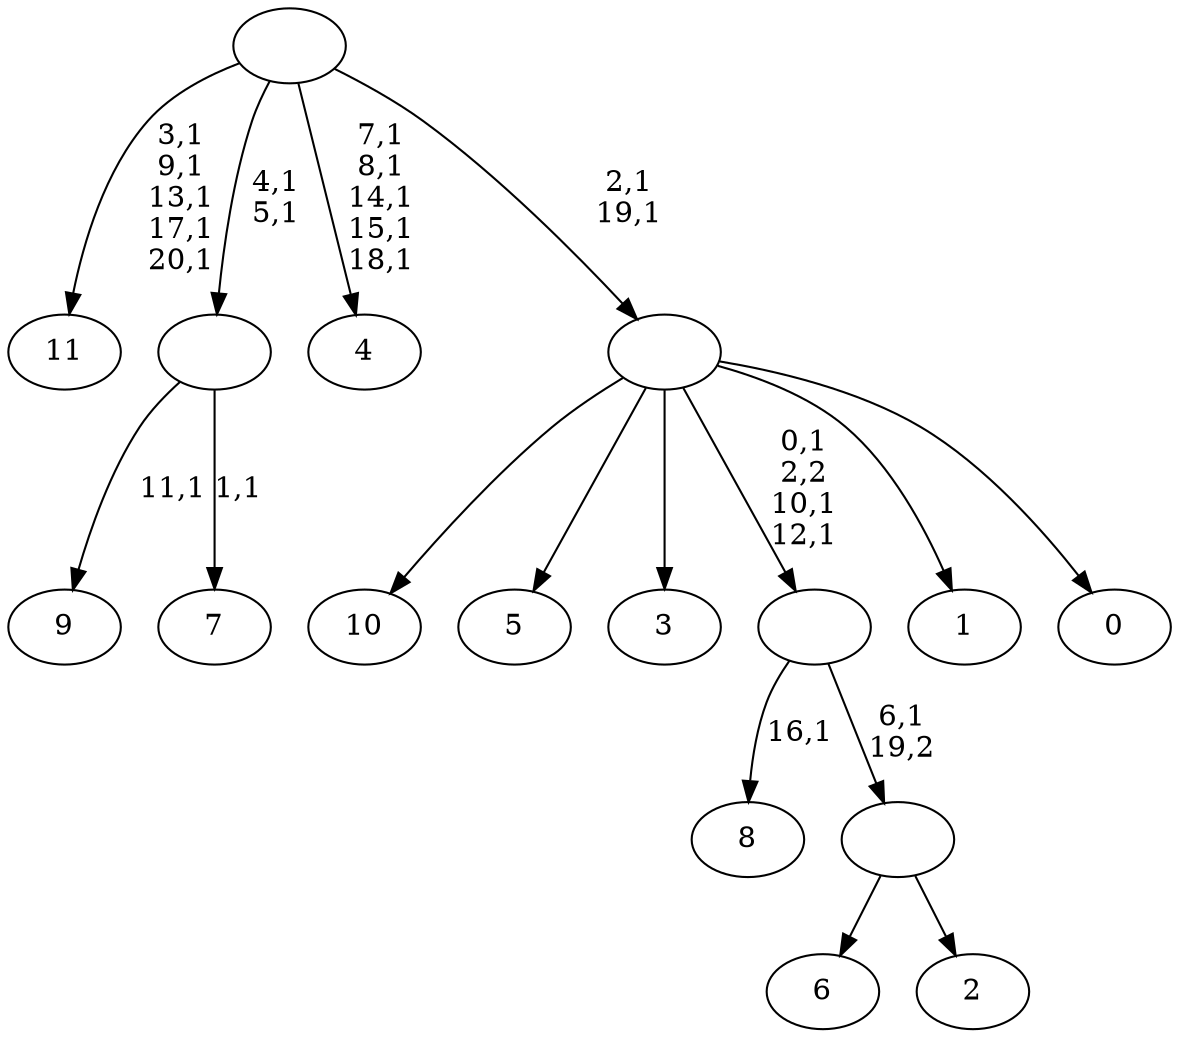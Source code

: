 digraph T {
	33 [label="11"]
	27 [label="10"]
	26 [label="9"]
	24 [label="8"]
	22 [label="7"]
	20 [label=""]
	18 [label="6"]
	17 [label="5"]
	16 [label="4"]
	10 [label="3"]
	9 [label="2"]
	8 [label=""]
	7 [label=""]
	4 [label="1"]
	3 [label="0"]
	2 [label=""]
	0 [label=""]
	20 -> 22 [label="1,1"]
	20 -> 26 [label="11,1"]
	8 -> 18 [label=""]
	8 -> 9 [label=""]
	7 -> 24 [label="16,1"]
	7 -> 8 [label="6,1\n19,2"]
	2 -> 7 [label="0,1\n2,2\n10,1\n12,1"]
	2 -> 27 [label=""]
	2 -> 17 [label=""]
	2 -> 10 [label=""]
	2 -> 4 [label=""]
	2 -> 3 [label=""]
	0 -> 2 [label="2,1\n19,1"]
	0 -> 16 [label="7,1\n8,1\n14,1\n15,1\n18,1"]
	0 -> 20 [label="4,1\n5,1"]
	0 -> 33 [label="3,1\n9,1\n13,1\n17,1\n20,1"]
}
